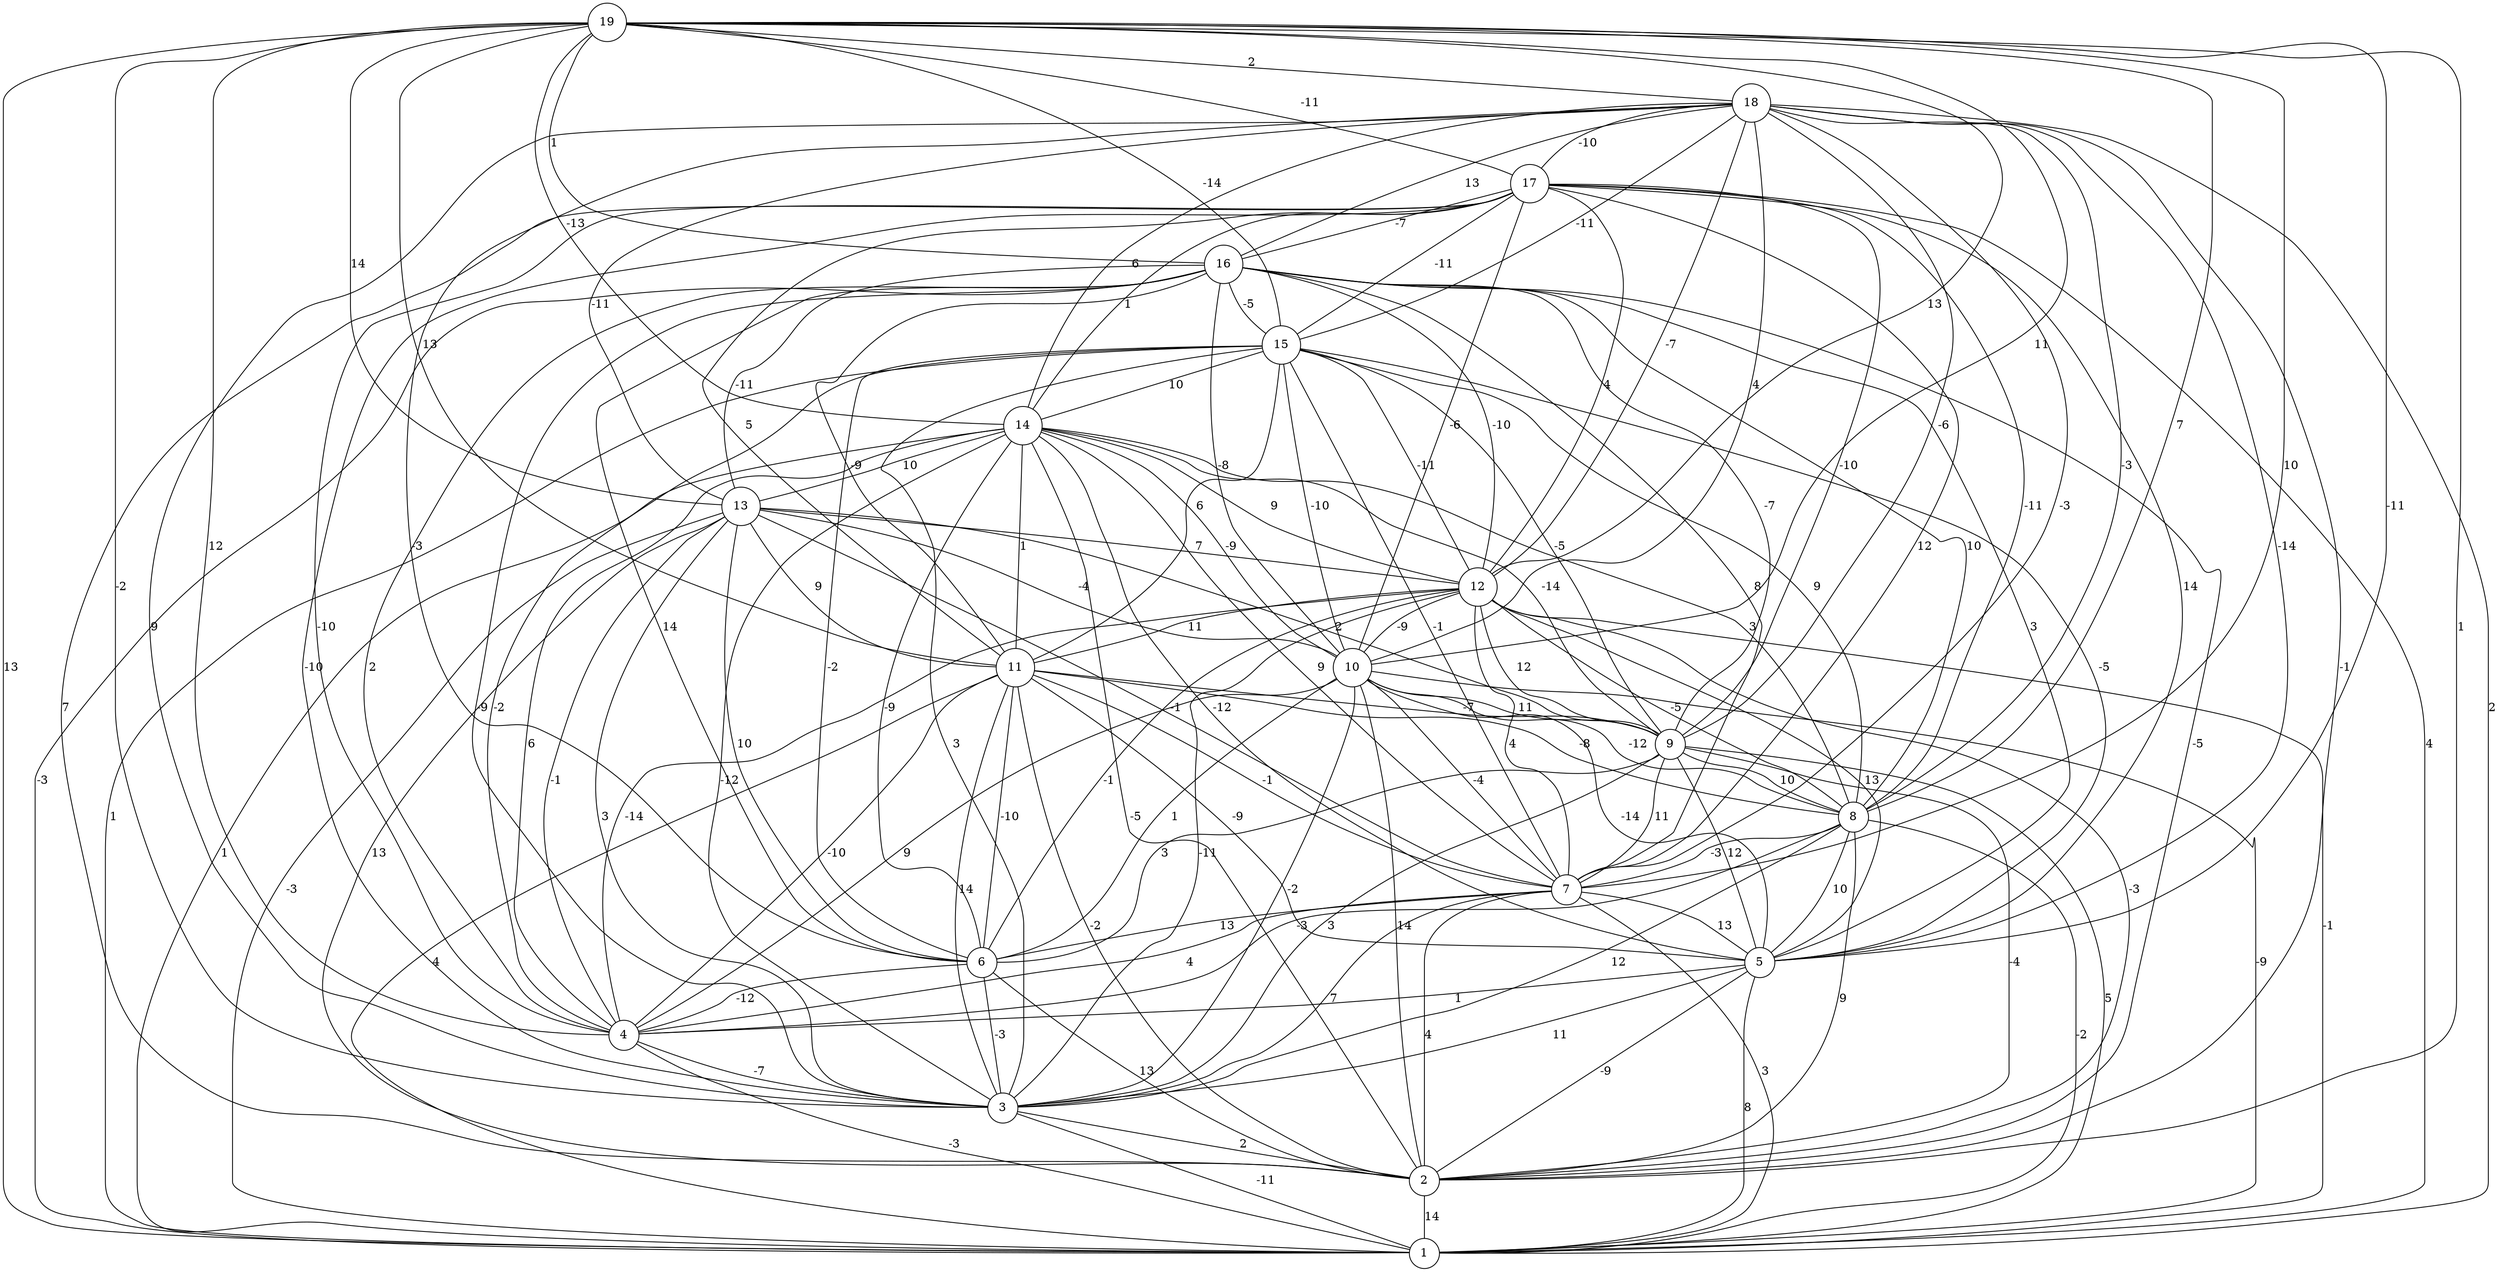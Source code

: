 graph { 
	 fontname="Helvetica,Arial,sans-serif" 
	 node [shape = circle]; 
	 19 -- 1 [label = "13"];
	 19 -- 2 [label = "1"];
	 19 -- 3 [label = "-2"];
	 19 -- 4 [label = "12"];
	 19 -- 5 [label = "-11"];
	 19 -- 7 [label = "10"];
	 19 -- 8 [label = "7"];
	 19 -- 10 [label = "11"];
	 19 -- 11 [label = "13"];
	 19 -- 12 [label = "13"];
	 19 -- 13 [label = "14"];
	 19 -- 14 [label = "-13"];
	 19 -- 15 [label = "-14"];
	 19 -- 16 [label = "1"];
	 19 -- 17 [label = "-11"];
	 19 -- 18 [label = "2"];
	 18 -- 1 [label = "2"];
	 18 -- 2 [label = "-1"];
	 18 -- 3 [label = "9"];
	 18 -- 5 [label = "-14"];
	 18 -- 6 [label = "-3"];
	 18 -- 7 [label = "-3"];
	 18 -- 8 [label = "-3"];
	 18 -- 9 [label = "-6"];
	 18 -- 10 [label = "4"];
	 18 -- 12 [label = "-7"];
	 18 -- 13 [label = "-11"];
	 18 -- 14 [label = "6"];
	 18 -- 15 [label = "-11"];
	 18 -- 16 [label = "13"];
	 18 -- 17 [label = "-10"];
	 17 -- 1 [label = "4"];
	 17 -- 2 [label = "7"];
	 17 -- 3 [label = "-10"];
	 17 -- 4 [label = "-10"];
	 17 -- 5 [label = "14"];
	 17 -- 7 [label = "12"];
	 17 -- 8 [label = "-11"];
	 17 -- 9 [label = "-10"];
	 17 -- 10 [label = "-6"];
	 17 -- 11 [label = "5"];
	 17 -- 12 [label = "4"];
	 17 -- 14 [label = "1"];
	 17 -- 15 [label = "-11"];
	 17 -- 16 [label = "-7"];
	 16 -- 1 [label = "-3"];
	 16 -- 2 [label = "-5"];
	 16 -- 3 [label = "-9"];
	 16 -- 4 [label = "2"];
	 16 -- 5 [label = "3"];
	 16 -- 6 [label = "14"];
	 16 -- 7 [label = "8"];
	 16 -- 8 [label = "10"];
	 16 -- 9 [label = "-7"];
	 16 -- 10 [label = "-8"];
	 16 -- 11 [label = "-9"];
	 16 -- 12 [label = "-10"];
	 16 -- 13 [label = "-11"];
	 16 -- 15 [label = "-5"];
	 15 -- 1 [label = "1"];
	 15 -- 3 [label = "3"];
	 15 -- 4 [label = "-2"];
	 15 -- 5 [label = "-5"];
	 15 -- 6 [label = "-2"];
	 15 -- 7 [label = "-1"];
	 15 -- 8 [label = "9"];
	 15 -- 9 [label = "-5"];
	 15 -- 10 [label = "-10"];
	 15 -- 11 [label = "6"];
	 15 -- 12 [label = "-11"];
	 15 -- 14 [label = "10"];
	 14 -- 1 [label = "1"];
	 14 -- 2 [label = "-5"];
	 14 -- 3 [label = "-12"];
	 14 -- 4 [label = "6"];
	 14 -- 5 [label = "-12"];
	 14 -- 6 [label = "-9"];
	 14 -- 7 [label = "9"];
	 14 -- 8 [label = "3"];
	 14 -- 9 [label = "-14"];
	 14 -- 10 [label = "-9"];
	 14 -- 11 [label = "1"];
	 14 -- 12 [label = "9"];
	 14 -- 13 [label = "10"];
	 13 -- 1 [label = "-3"];
	 13 -- 2 [label = "13"];
	 13 -- 3 [label = "3"];
	 13 -- 4 [label = "-1"];
	 13 -- 6 [label = "10"];
	 13 -- 7 [label = "-1"];
	 13 -- 9 [label = "2"];
	 13 -- 10 [label = "-4"];
	 13 -- 11 [label = "9"];
	 13 -- 12 [label = "7"];
	 12 -- 1 [label = "-1"];
	 12 -- 2 [label = "-3"];
	 12 -- 3 [label = "-11"];
	 12 -- 4 [label = "-14"];
	 12 -- 5 [label = "13"];
	 12 -- 6 [label = "-1"];
	 12 -- 7 [label = "4"];
	 12 -- 8 [label = "-5"];
	 12 -- 9 [label = "12"];
	 12 -- 10 [label = "-9"];
	 12 -- 11 [label = "11"];
	 11 -- 1 [label = "4"];
	 11 -- 2 [label = "-2"];
	 11 -- 3 [label = "14"];
	 11 -- 4 [label = "-10"];
	 11 -- 5 [label = "-9"];
	 11 -- 6 [label = "-10"];
	 11 -- 7 [label = "-1"];
	 11 -- 8 [label = "-8"];
	 11 -- 9 [label = "-7"];
	 10 -- 1 [label = "-9"];
	 10 -- 2 [label = "14"];
	 10 -- 3 [label = "-2"];
	 10 -- 4 [label = "9"];
	 10 -- 5 [label = "-14"];
	 10 -- 6 [label = "1"];
	 10 -- 7 [label = "-4"];
	 10 -- 8 [label = "-12"];
	 10 -- 9 [label = "11"];
	 9 -- 1 [label = "5"];
	 9 -- 2 [label = "-4"];
	 9 -- 3 [label = "3"];
	 9 -- 5 [label = "12"];
	 9 -- 6 [label = "3"];
	 9 -- 7 [label = "11"];
	 9 -- 8 [label = "10"];
	 8 -- 1 [label = "-2"];
	 8 -- 2 [label = "9"];
	 8 -- 3 [label = "12"];
	 8 -- 4 [label = "-3"];
	 8 -- 5 [label = "10"];
	 8 -- 7 [label = "-3"];
	 7 -- 1 [label = "3"];
	 7 -- 2 [label = "4"];
	 7 -- 3 [label = "7"];
	 7 -- 4 [label = "4"];
	 7 -- 5 [label = "13"];
	 7 -- 6 [label = "13"];
	 6 -- 2 [label = "13"];
	 6 -- 3 [label = "-3"];
	 6 -- 4 [label = "-12"];
	 5 -- 1 [label = "8"];
	 5 -- 2 [label = "-9"];
	 5 -- 3 [label = "11"];
	 5 -- 4 [label = "1"];
	 4 -- 1 [label = "-3"];
	 4 -- 3 [label = "-7"];
	 3 -- 1 [label = "-11"];
	 3 -- 2 [label = "2"];
	 2 -- 1 [label = "14"];
	 1;
	 2;
	 3;
	 4;
	 5;
	 6;
	 7;
	 8;
	 9;
	 10;
	 11;
	 12;
	 13;
	 14;
	 15;
	 16;
	 17;
	 18;
	 19;
}
